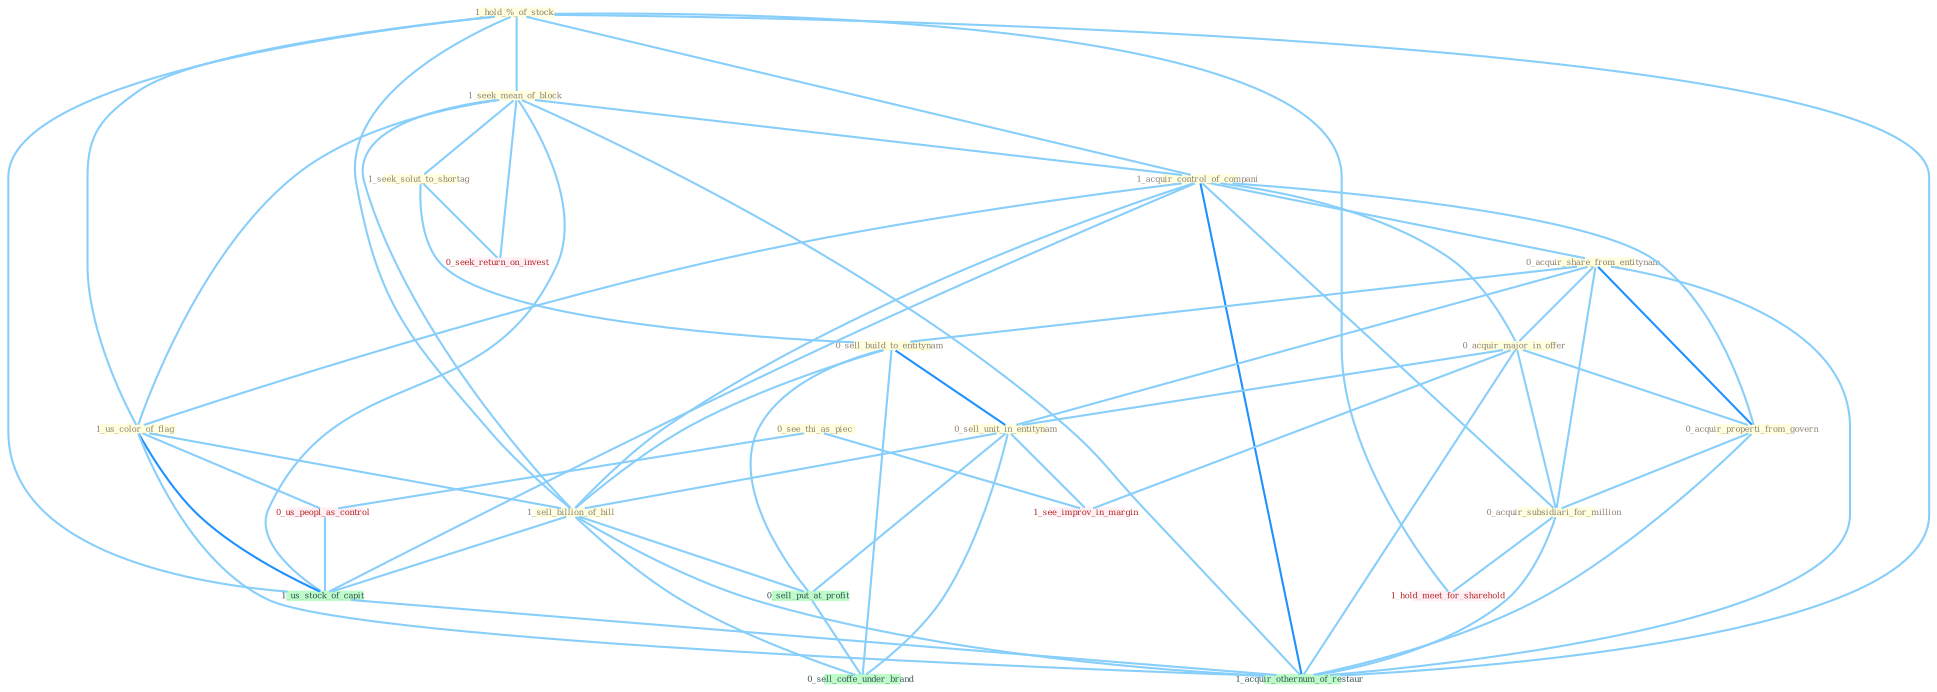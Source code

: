 Graph G{ 
    node
    [shape=polygon,style=filled,width=.5,height=.06,color="#BDFCC9",fixedsize=true,fontsize=4,
    fontcolor="#2f4f4f"];
    {node
    [color="#ffffe0", fontcolor="#8b7d6b"] "1_hold_%_of_stock " "1_seek_mean_of_block " "1_acquir_control_of_compani " "0_acquir_share_from_entitynam " "0_acquir_major_in_offer " "1_us_color_of_flag " "1_seek_solut_to_shortag " "0_sell_build_to_entitynam " "0_sell_unit_in_entitynam " "1_sell_billion_of_bill " "0_acquir_properti_from_govern " "0_acquir_subsidiari_for_million " "0_see_thi_as_piec "}
{node [color="#fff0f5", fontcolor="#b22222"] "0_us_peopl_as_control " "0_seek_return_on_invest " "1_see_improv_in_margin " "1_hold_meet_for_sharehold "}
edge [color="#B0E2FF"];

	"1_hold_%_of_stock " -- "1_seek_mean_of_block " [w="1", color="#87cefa" ];
	"1_hold_%_of_stock " -- "1_acquir_control_of_compani " [w="1", color="#87cefa" ];
	"1_hold_%_of_stock " -- "1_us_color_of_flag " [w="1", color="#87cefa" ];
	"1_hold_%_of_stock " -- "1_sell_billion_of_bill " [w="1", color="#87cefa" ];
	"1_hold_%_of_stock " -- "1_us_stock_of_capit " [w="1", color="#87cefa" ];
	"1_hold_%_of_stock " -- "1_hold_meet_for_sharehold " [w="1", color="#87cefa" ];
	"1_hold_%_of_stock " -- "1_acquir_othernum_of_restaur " [w="1", color="#87cefa" ];
	"1_seek_mean_of_block " -- "1_acquir_control_of_compani " [w="1", color="#87cefa" ];
	"1_seek_mean_of_block " -- "1_us_color_of_flag " [w="1", color="#87cefa" ];
	"1_seek_mean_of_block " -- "1_seek_solut_to_shortag " [w="1", color="#87cefa" ];
	"1_seek_mean_of_block " -- "1_sell_billion_of_bill " [w="1", color="#87cefa" ];
	"1_seek_mean_of_block " -- "0_seek_return_on_invest " [w="1", color="#87cefa" ];
	"1_seek_mean_of_block " -- "1_us_stock_of_capit " [w="1", color="#87cefa" ];
	"1_seek_mean_of_block " -- "1_acquir_othernum_of_restaur " [w="1", color="#87cefa" ];
	"1_acquir_control_of_compani " -- "0_acquir_share_from_entitynam " [w="1", color="#87cefa" ];
	"1_acquir_control_of_compani " -- "0_acquir_major_in_offer " [w="1", color="#87cefa" ];
	"1_acquir_control_of_compani " -- "1_us_color_of_flag " [w="1", color="#87cefa" ];
	"1_acquir_control_of_compani " -- "1_sell_billion_of_bill " [w="1", color="#87cefa" ];
	"1_acquir_control_of_compani " -- "0_acquir_properti_from_govern " [w="1", color="#87cefa" ];
	"1_acquir_control_of_compani " -- "0_acquir_subsidiari_for_million " [w="1", color="#87cefa" ];
	"1_acquir_control_of_compani " -- "1_us_stock_of_capit " [w="1", color="#87cefa" ];
	"1_acquir_control_of_compani " -- "1_acquir_othernum_of_restaur " [w="2", color="#1e90ff" , len=0.8];
	"0_acquir_share_from_entitynam " -- "0_acquir_major_in_offer " [w="1", color="#87cefa" ];
	"0_acquir_share_from_entitynam " -- "0_sell_build_to_entitynam " [w="1", color="#87cefa" ];
	"0_acquir_share_from_entitynam " -- "0_sell_unit_in_entitynam " [w="1", color="#87cefa" ];
	"0_acquir_share_from_entitynam " -- "0_acquir_properti_from_govern " [w="2", color="#1e90ff" , len=0.8];
	"0_acquir_share_from_entitynam " -- "0_acquir_subsidiari_for_million " [w="1", color="#87cefa" ];
	"0_acquir_share_from_entitynam " -- "1_acquir_othernum_of_restaur " [w="1", color="#87cefa" ];
	"0_acquir_major_in_offer " -- "0_sell_unit_in_entitynam " [w="1", color="#87cefa" ];
	"0_acquir_major_in_offer " -- "0_acquir_properti_from_govern " [w="1", color="#87cefa" ];
	"0_acquir_major_in_offer " -- "0_acquir_subsidiari_for_million " [w="1", color="#87cefa" ];
	"0_acquir_major_in_offer " -- "1_see_improv_in_margin " [w="1", color="#87cefa" ];
	"0_acquir_major_in_offer " -- "1_acquir_othernum_of_restaur " [w="1", color="#87cefa" ];
	"1_us_color_of_flag " -- "1_sell_billion_of_bill " [w="1", color="#87cefa" ];
	"1_us_color_of_flag " -- "0_us_peopl_as_control " [w="1", color="#87cefa" ];
	"1_us_color_of_flag " -- "1_us_stock_of_capit " [w="2", color="#1e90ff" , len=0.8];
	"1_us_color_of_flag " -- "1_acquir_othernum_of_restaur " [w="1", color="#87cefa" ];
	"1_seek_solut_to_shortag " -- "0_sell_build_to_entitynam " [w="1", color="#87cefa" ];
	"1_seek_solut_to_shortag " -- "0_seek_return_on_invest " [w="1", color="#87cefa" ];
	"0_sell_build_to_entitynam " -- "0_sell_unit_in_entitynam " [w="2", color="#1e90ff" , len=0.8];
	"0_sell_build_to_entitynam " -- "1_sell_billion_of_bill " [w="1", color="#87cefa" ];
	"0_sell_build_to_entitynam " -- "0_sell_put_at_profit " [w="1", color="#87cefa" ];
	"0_sell_build_to_entitynam " -- "0_sell_coffe_under_brand " [w="1", color="#87cefa" ];
	"0_sell_unit_in_entitynam " -- "1_sell_billion_of_bill " [w="1", color="#87cefa" ];
	"0_sell_unit_in_entitynam " -- "0_sell_put_at_profit " [w="1", color="#87cefa" ];
	"0_sell_unit_in_entitynam " -- "1_see_improv_in_margin " [w="1", color="#87cefa" ];
	"0_sell_unit_in_entitynam " -- "0_sell_coffe_under_brand " [w="1", color="#87cefa" ];
	"1_sell_billion_of_bill " -- "0_sell_put_at_profit " [w="1", color="#87cefa" ];
	"1_sell_billion_of_bill " -- "1_us_stock_of_capit " [w="1", color="#87cefa" ];
	"1_sell_billion_of_bill " -- "0_sell_coffe_under_brand " [w="1", color="#87cefa" ];
	"1_sell_billion_of_bill " -- "1_acquir_othernum_of_restaur " [w="1", color="#87cefa" ];
	"0_acquir_properti_from_govern " -- "0_acquir_subsidiari_for_million " [w="1", color="#87cefa" ];
	"0_acquir_properti_from_govern " -- "1_acquir_othernum_of_restaur " [w="1", color="#87cefa" ];
	"0_acquir_subsidiari_for_million " -- "1_hold_meet_for_sharehold " [w="1", color="#87cefa" ];
	"0_acquir_subsidiari_for_million " -- "1_acquir_othernum_of_restaur " [w="1", color="#87cefa" ];
	"0_see_thi_as_piec " -- "0_us_peopl_as_control " [w="1", color="#87cefa" ];
	"0_see_thi_as_piec " -- "1_see_improv_in_margin " [w="1", color="#87cefa" ];
	"0_us_peopl_as_control " -- "1_us_stock_of_capit " [w="1", color="#87cefa" ];
	"0_sell_put_at_profit " -- "0_sell_coffe_under_brand " [w="1", color="#87cefa" ];
	"1_us_stock_of_capit " -- "1_acquir_othernum_of_restaur " [w="1", color="#87cefa" ];
}